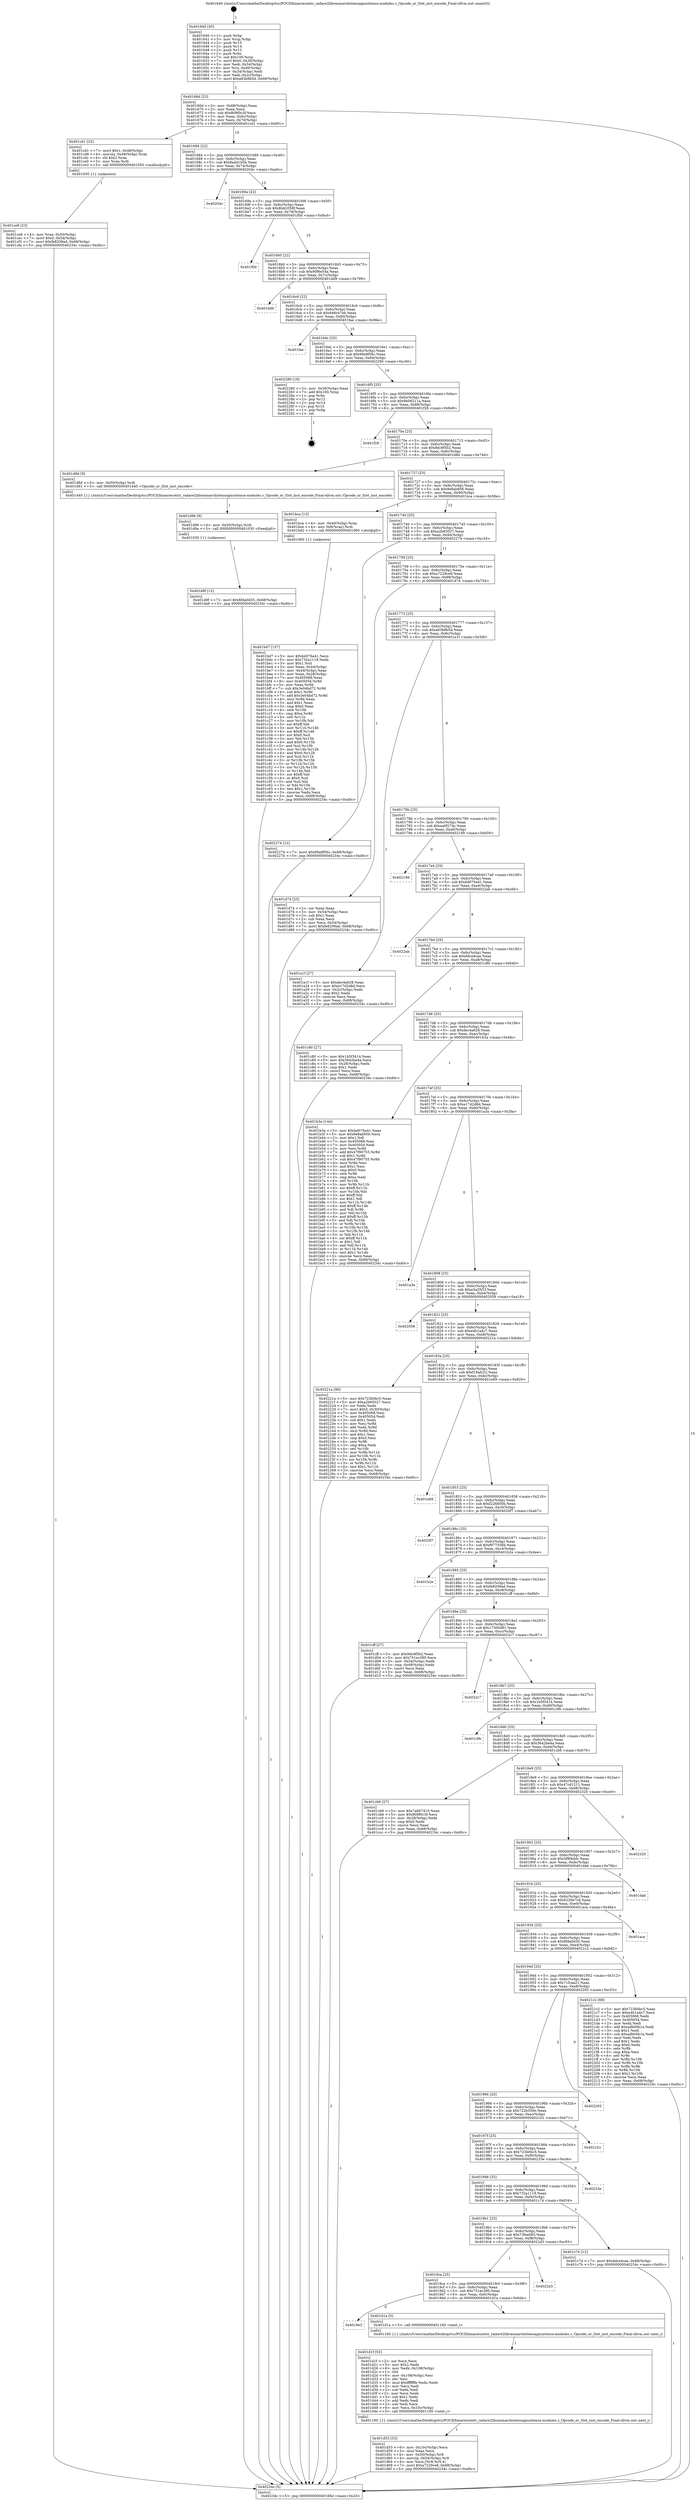 digraph "0x401640" {
  label = "0x401640 (/mnt/c/Users/mathe/Desktop/tcc/POCII/binaries/extr_radare2librasmarchxtensagnuxtensa-modules.c_Opcode_or_Slot_inst_encode_Final-ollvm.out::main(0))"
  labelloc = "t"
  node[shape=record]

  Entry [label="",width=0.3,height=0.3,shape=circle,fillcolor=black,style=filled]
  "0x40166d" [label="{
     0x40166d [23]\l
     | [instrs]\l
     &nbsp;&nbsp;0x40166d \<+3\>: mov -0x68(%rbp),%eax\l
     &nbsp;&nbsp;0x401670 \<+2\>: mov %eax,%ecx\l
     &nbsp;&nbsp;0x401672 \<+6\>: sub $0x808f0c3f,%ecx\l
     &nbsp;&nbsp;0x401678 \<+3\>: mov %eax,-0x6c(%rbp)\l
     &nbsp;&nbsp;0x40167b \<+3\>: mov %ecx,-0x70(%rbp)\l
     &nbsp;&nbsp;0x40167e \<+6\>: je 0000000000401cd1 \<main+0x691\>\l
  }"]
  "0x401cd1" [label="{
     0x401cd1 [23]\l
     | [instrs]\l
     &nbsp;&nbsp;0x401cd1 \<+7\>: movl $0x1,-0x48(%rbp)\l
     &nbsp;&nbsp;0x401cd8 \<+4\>: movslq -0x48(%rbp),%rax\l
     &nbsp;&nbsp;0x401cdc \<+4\>: shl $0x2,%rax\l
     &nbsp;&nbsp;0x401ce0 \<+3\>: mov %rax,%rdi\l
     &nbsp;&nbsp;0x401ce3 \<+5\>: call 0000000000401050 \<malloc@plt\>\l
     | [calls]\l
     &nbsp;&nbsp;0x401050 \{1\} (unknown)\l
  }"]
  "0x401684" [label="{
     0x401684 [22]\l
     | [instrs]\l
     &nbsp;&nbsp;0x401684 \<+5\>: jmp 0000000000401689 \<main+0x49\>\l
     &nbsp;&nbsp;0x401689 \<+3\>: mov -0x6c(%rbp),%eax\l
     &nbsp;&nbsp;0x40168c \<+5\>: sub $0x8a4d1b5b,%eax\l
     &nbsp;&nbsp;0x401691 \<+3\>: mov %eax,-0x74(%rbp)\l
     &nbsp;&nbsp;0x401694 \<+6\>: je 000000000040204c \<main+0xa0c\>\l
  }"]
  Exit [label="",width=0.3,height=0.3,shape=circle,fillcolor=black,style=filled,peripheries=2]
  "0x40204c" [label="{
     0x40204c\l
  }", style=dashed]
  "0x40169a" [label="{
     0x40169a [22]\l
     | [instrs]\l
     &nbsp;&nbsp;0x40169a \<+5\>: jmp 000000000040169f \<main+0x5f\>\l
     &nbsp;&nbsp;0x40169f \<+3\>: mov -0x6c(%rbp),%eax\l
     &nbsp;&nbsp;0x4016a2 \<+5\>: sub $0x8bb2058f,%eax\l
     &nbsp;&nbsp;0x4016a7 \<+3\>: mov %eax,-0x78(%rbp)\l
     &nbsp;&nbsp;0x4016aa \<+6\>: je 0000000000401f0d \<main+0x8cd\>\l
  }"]
  "0x401d9f" [label="{
     0x401d9f [12]\l
     | [instrs]\l
     &nbsp;&nbsp;0x401d9f \<+7\>: movl $0x6fda0d35,-0x68(%rbp)\l
     &nbsp;&nbsp;0x401da6 \<+5\>: jmp 000000000040234c \<main+0xd0c\>\l
  }"]
  "0x401f0d" [label="{
     0x401f0d\l
  }", style=dashed]
  "0x4016b0" [label="{
     0x4016b0 [22]\l
     | [instrs]\l
     &nbsp;&nbsp;0x4016b0 \<+5\>: jmp 00000000004016b5 \<main+0x75\>\l
     &nbsp;&nbsp;0x4016b5 \<+3\>: mov -0x6c(%rbp),%eax\l
     &nbsp;&nbsp;0x4016b8 \<+5\>: sub $0x90f6e54a,%eax\l
     &nbsp;&nbsp;0x4016bd \<+3\>: mov %eax,-0x7c(%rbp)\l
     &nbsp;&nbsp;0x4016c0 \<+6\>: je 0000000000401dd9 \<main+0x799\>\l
  }"]
  "0x401d96" [label="{
     0x401d96 [9]\l
     | [instrs]\l
     &nbsp;&nbsp;0x401d96 \<+4\>: mov -0x50(%rbp),%rdi\l
     &nbsp;&nbsp;0x401d9a \<+5\>: call 0000000000401030 \<free@plt\>\l
     | [calls]\l
     &nbsp;&nbsp;0x401030 \{1\} (unknown)\l
  }"]
  "0x401dd9" [label="{
     0x401dd9\l
  }", style=dashed]
  "0x4016c6" [label="{
     0x4016c6 [22]\l
     | [instrs]\l
     &nbsp;&nbsp;0x4016c6 \<+5\>: jmp 00000000004016cb \<main+0x8b\>\l
     &nbsp;&nbsp;0x4016cb \<+3\>: mov -0x6c(%rbp),%eax\l
     &nbsp;&nbsp;0x4016ce \<+5\>: sub $0x946c47eb,%eax\l
     &nbsp;&nbsp;0x4016d3 \<+3\>: mov %eax,-0x80(%rbp)\l
     &nbsp;&nbsp;0x4016d6 \<+6\>: je 0000000000401fae \<main+0x96e\>\l
  }"]
  "0x401d53" [label="{
     0x401d53 [33]\l
     | [instrs]\l
     &nbsp;&nbsp;0x401d53 \<+6\>: mov -0x10c(%rbp),%ecx\l
     &nbsp;&nbsp;0x401d59 \<+3\>: imul %eax,%ecx\l
     &nbsp;&nbsp;0x401d5c \<+4\>: mov -0x50(%rbp),%r8\l
     &nbsp;&nbsp;0x401d60 \<+4\>: movslq -0x54(%rbp),%r9\l
     &nbsp;&nbsp;0x401d64 \<+4\>: mov %ecx,(%r8,%r9,4)\l
     &nbsp;&nbsp;0x401d68 \<+7\>: movl $0xa7229ce8,-0x68(%rbp)\l
     &nbsp;&nbsp;0x401d6f \<+5\>: jmp 000000000040234c \<main+0xd0c\>\l
  }"]
  "0x401fae" [label="{
     0x401fae\l
  }", style=dashed]
  "0x4016dc" [label="{
     0x4016dc [25]\l
     | [instrs]\l
     &nbsp;&nbsp;0x4016dc \<+5\>: jmp 00000000004016e1 \<main+0xa1\>\l
     &nbsp;&nbsp;0x4016e1 \<+3\>: mov -0x6c(%rbp),%eax\l
     &nbsp;&nbsp;0x4016e4 \<+5\>: sub $0x99a9f56c,%eax\l
     &nbsp;&nbsp;0x4016e9 \<+6\>: mov %eax,-0x84(%rbp)\l
     &nbsp;&nbsp;0x4016ef \<+6\>: je 0000000000402280 \<main+0xc40\>\l
  }"]
  "0x401d1f" [label="{
     0x401d1f [52]\l
     | [instrs]\l
     &nbsp;&nbsp;0x401d1f \<+2\>: xor %ecx,%ecx\l
     &nbsp;&nbsp;0x401d21 \<+5\>: mov $0x2,%edx\l
     &nbsp;&nbsp;0x401d26 \<+6\>: mov %edx,-0x108(%rbp)\l
     &nbsp;&nbsp;0x401d2c \<+1\>: cltd\l
     &nbsp;&nbsp;0x401d2d \<+6\>: mov -0x108(%rbp),%esi\l
     &nbsp;&nbsp;0x401d33 \<+2\>: idiv %esi\l
     &nbsp;&nbsp;0x401d35 \<+6\>: imul $0xfffffffe,%edx,%edx\l
     &nbsp;&nbsp;0x401d3b \<+2\>: mov %ecx,%edi\l
     &nbsp;&nbsp;0x401d3d \<+2\>: sub %edx,%edi\l
     &nbsp;&nbsp;0x401d3f \<+2\>: mov %ecx,%edx\l
     &nbsp;&nbsp;0x401d41 \<+3\>: sub $0x1,%edx\l
     &nbsp;&nbsp;0x401d44 \<+2\>: add %edx,%edi\l
     &nbsp;&nbsp;0x401d46 \<+2\>: sub %edi,%ecx\l
     &nbsp;&nbsp;0x401d48 \<+6\>: mov %ecx,-0x10c(%rbp)\l
     &nbsp;&nbsp;0x401d4e \<+5\>: call 0000000000401160 \<next_i\>\l
     | [calls]\l
     &nbsp;&nbsp;0x401160 \{1\} (/mnt/c/Users/mathe/Desktop/tcc/POCII/binaries/extr_radare2librasmarchxtensagnuxtensa-modules.c_Opcode_or_Slot_inst_encode_Final-ollvm.out::next_i)\l
  }"]
  "0x402280" [label="{
     0x402280 [19]\l
     | [instrs]\l
     &nbsp;&nbsp;0x402280 \<+3\>: mov -0x30(%rbp),%eax\l
     &nbsp;&nbsp;0x402283 \<+7\>: add $0x100,%rsp\l
     &nbsp;&nbsp;0x40228a \<+1\>: pop %rbx\l
     &nbsp;&nbsp;0x40228b \<+2\>: pop %r12\l
     &nbsp;&nbsp;0x40228d \<+2\>: pop %r14\l
     &nbsp;&nbsp;0x40228f \<+2\>: pop %r15\l
     &nbsp;&nbsp;0x402291 \<+1\>: pop %rbp\l
     &nbsp;&nbsp;0x402292 \<+1\>: ret\l
  }"]
  "0x4016f5" [label="{
     0x4016f5 [25]\l
     | [instrs]\l
     &nbsp;&nbsp;0x4016f5 \<+5\>: jmp 00000000004016fa \<main+0xba\>\l
     &nbsp;&nbsp;0x4016fa \<+3\>: mov -0x6c(%rbp),%eax\l
     &nbsp;&nbsp;0x4016fd \<+5\>: sub $0x9b06211a,%eax\l
     &nbsp;&nbsp;0x401702 \<+6\>: mov %eax,-0x88(%rbp)\l
     &nbsp;&nbsp;0x401708 \<+6\>: je 0000000000401f28 \<main+0x8e8\>\l
  }"]
  "0x4019e3" [label="{
     0x4019e3\l
  }", style=dashed]
  "0x401f28" [label="{
     0x401f28\l
  }", style=dashed]
  "0x40170e" [label="{
     0x40170e [25]\l
     | [instrs]\l
     &nbsp;&nbsp;0x40170e \<+5\>: jmp 0000000000401713 \<main+0xd3\>\l
     &nbsp;&nbsp;0x401713 \<+3\>: mov -0x6c(%rbp),%eax\l
     &nbsp;&nbsp;0x401716 \<+5\>: sub $0x9dc9f5b2,%eax\l
     &nbsp;&nbsp;0x40171b \<+6\>: mov %eax,-0x8c(%rbp)\l
     &nbsp;&nbsp;0x401721 \<+6\>: je 0000000000401d8d \<main+0x74d\>\l
  }"]
  "0x401d1a" [label="{
     0x401d1a [5]\l
     | [instrs]\l
     &nbsp;&nbsp;0x401d1a \<+5\>: call 0000000000401160 \<next_i\>\l
     | [calls]\l
     &nbsp;&nbsp;0x401160 \{1\} (/mnt/c/Users/mathe/Desktop/tcc/POCII/binaries/extr_radare2librasmarchxtensagnuxtensa-modules.c_Opcode_or_Slot_inst_encode_Final-ollvm.out::next_i)\l
  }"]
  "0x401d8d" [label="{
     0x401d8d [9]\l
     | [instrs]\l
     &nbsp;&nbsp;0x401d8d \<+4\>: mov -0x50(%rbp),%rdi\l
     &nbsp;&nbsp;0x401d91 \<+5\>: call 0000000000401440 \<Opcode_or_Slot_inst_encode\>\l
     | [calls]\l
     &nbsp;&nbsp;0x401440 \{1\} (/mnt/c/Users/mathe/Desktop/tcc/POCII/binaries/extr_radare2librasmarchxtensagnuxtensa-modules.c_Opcode_or_Slot_inst_encode_Final-ollvm.out::Opcode_or_Slot_inst_encode)\l
  }"]
  "0x401727" [label="{
     0x401727 [25]\l
     | [instrs]\l
     &nbsp;&nbsp;0x401727 \<+5\>: jmp 000000000040172c \<main+0xec\>\l
     &nbsp;&nbsp;0x40172c \<+3\>: mov -0x6c(%rbp),%eax\l
     &nbsp;&nbsp;0x40172f \<+5\>: sub $0x9e8ab956,%eax\l
     &nbsp;&nbsp;0x401734 \<+6\>: mov %eax,-0x90(%rbp)\l
     &nbsp;&nbsp;0x40173a \<+6\>: je 0000000000401bca \<main+0x58a\>\l
  }"]
  "0x4019ca" [label="{
     0x4019ca [25]\l
     | [instrs]\l
     &nbsp;&nbsp;0x4019ca \<+5\>: jmp 00000000004019cf \<main+0x38f\>\l
     &nbsp;&nbsp;0x4019cf \<+3\>: mov -0x6c(%rbp),%eax\l
     &nbsp;&nbsp;0x4019d2 \<+5\>: sub $0x751ec380,%eax\l
     &nbsp;&nbsp;0x4019d7 \<+6\>: mov %eax,-0xfc(%rbp)\l
     &nbsp;&nbsp;0x4019dd \<+6\>: je 0000000000401d1a \<main+0x6da\>\l
  }"]
  "0x401bca" [label="{
     0x401bca [13]\l
     | [instrs]\l
     &nbsp;&nbsp;0x401bca \<+4\>: mov -0x40(%rbp),%rax\l
     &nbsp;&nbsp;0x401bce \<+4\>: mov 0x8(%rax),%rdi\l
     &nbsp;&nbsp;0x401bd2 \<+5\>: call 0000000000401060 \<atoi@plt\>\l
     | [calls]\l
     &nbsp;&nbsp;0x401060 \{1\} (unknown)\l
  }"]
  "0x401740" [label="{
     0x401740 [25]\l
     | [instrs]\l
     &nbsp;&nbsp;0x401740 \<+5\>: jmp 0000000000401745 \<main+0x105\>\l
     &nbsp;&nbsp;0x401745 \<+3\>: mov -0x6c(%rbp),%eax\l
     &nbsp;&nbsp;0x401748 \<+5\>: sub $0xa2b65027,%eax\l
     &nbsp;&nbsp;0x40174d \<+6\>: mov %eax,-0x94(%rbp)\l
     &nbsp;&nbsp;0x401753 \<+6\>: je 0000000000402274 \<main+0xc34\>\l
  }"]
  "0x4022d3" [label="{
     0x4022d3\l
  }", style=dashed]
  "0x402274" [label="{
     0x402274 [12]\l
     | [instrs]\l
     &nbsp;&nbsp;0x402274 \<+7\>: movl $0x99a9f56c,-0x68(%rbp)\l
     &nbsp;&nbsp;0x40227b \<+5\>: jmp 000000000040234c \<main+0xd0c\>\l
  }"]
  "0x401759" [label="{
     0x401759 [25]\l
     | [instrs]\l
     &nbsp;&nbsp;0x401759 \<+5\>: jmp 000000000040175e \<main+0x11e\>\l
     &nbsp;&nbsp;0x40175e \<+3\>: mov -0x6c(%rbp),%eax\l
     &nbsp;&nbsp;0x401761 \<+5\>: sub $0xa7229ce8,%eax\l
     &nbsp;&nbsp;0x401766 \<+6\>: mov %eax,-0x98(%rbp)\l
     &nbsp;&nbsp;0x40176c \<+6\>: je 0000000000401d74 \<main+0x734\>\l
  }"]
  "0x401ce8" [label="{
     0x401ce8 [23]\l
     | [instrs]\l
     &nbsp;&nbsp;0x401ce8 \<+4\>: mov %rax,-0x50(%rbp)\l
     &nbsp;&nbsp;0x401cec \<+7\>: movl $0x0,-0x54(%rbp)\l
     &nbsp;&nbsp;0x401cf3 \<+7\>: movl $0xfe8209ad,-0x68(%rbp)\l
     &nbsp;&nbsp;0x401cfa \<+5\>: jmp 000000000040234c \<main+0xd0c\>\l
  }"]
  "0x401d74" [label="{
     0x401d74 [25]\l
     | [instrs]\l
     &nbsp;&nbsp;0x401d74 \<+2\>: xor %eax,%eax\l
     &nbsp;&nbsp;0x401d76 \<+3\>: mov -0x54(%rbp),%ecx\l
     &nbsp;&nbsp;0x401d79 \<+3\>: sub $0x1,%eax\l
     &nbsp;&nbsp;0x401d7c \<+2\>: sub %eax,%ecx\l
     &nbsp;&nbsp;0x401d7e \<+3\>: mov %ecx,-0x54(%rbp)\l
     &nbsp;&nbsp;0x401d81 \<+7\>: movl $0xfe8209ad,-0x68(%rbp)\l
     &nbsp;&nbsp;0x401d88 \<+5\>: jmp 000000000040234c \<main+0xd0c\>\l
  }"]
  "0x401772" [label="{
     0x401772 [25]\l
     | [instrs]\l
     &nbsp;&nbsp;0x401772 \<+5\>: jmp 0000000000401777 \<main+0x137\>\l
     &nbsp;&nbsp;0x401777 \<+3\>: mov -0x6c(%rbp),%eax\l
     &nbsp;&nbsp;0x40177a \<+5\>: sub $0xa83b8b5d,%eax\l
     &nbsp;&nbsp;0x40177f \<+6\>: mov %eax,-0x9c(%rbp)\l
     &nbsp;&nbsp;0x401785 \<+6\>: je 0000000000401a1f \<main+0x3df\>\l
  }"]
  "0x4019b1" [label="{
     0x4019b1 [25]\l
     | [instrs]\l
     &nbsp;&nbsp;0x4019b1 \<+5\>: jmp 00000000004019b6 \<main+0x376\>\l
     &nbsp;&nbsp;0x4019b6 \<+3\>: mov -0x6c(%rbp),%eax\l
     &nbsp;&nbsp;0x4019b9 \<+5\>: sub $0x73fee065,%eax\l
     &nbsp;&nbsp;0x4019be \<+6\>: mov %eax,-0xf8(%rbp)\l
     &nbsp;&nbsp;0x4019c4 \<+6\>: je 00000000004022d3 \<main+0xc93\>\l
  }"]
  "0x401a1f" [label="{
     0x401a1f [27]\l
     | [instrs]\l
     &nbsp;&nbsp;0x401a1f \<+5\>: mov $0xdec4a628,%eax\l
     &nbsp;&nbsp;0x401a24 \<+5\>: mov $0xe17d2d8d,%ecx\l
     &nbsp;&nbsp;0x401a29 \<+3\>: mov -0x2c(%rbp),%edx\l
     &nbsp;&nbsp;0x401a2c \<+3\>: cmp $0x2,%edx\l
     &nbsp;&nbsp;0x401a2f \<+3\>: cmovne %ecx,%eax\l
     &nbsp;&nbsp;0x401a32 \<+3\>: mov %eax,-0x68(%rbp)\l
     &nbsp;&nbsp;0x401a35 \<+5\>: jmp 000000000040234c \<main+0xd0c\>\l
  }"]
  "0x40178b" [label="{
     0x40178b [25]\l
     | [instrs]\l
     &nbsp;&nbsp;0x40178b \<+5\>: jmp 0000000000401790 \<main+0x150\>\l
     &nbsp;&nbsp;0x401790 \<+3\>: mov -0x6c(%rbp),%eax\l
     &nbsp;&nbsp;0x401793 \<+5\>: sub $0xaa0f274c,%eax\l
     &nbsp;&nbsp;0x401798 \<+6\>: mov %eax,-0xa0(%rbp)\l
     &nbsp;&nbsp;0x40179e \<+6\>: je 0000000000402199 \<main+0xb59\>\l
  }"]
  "0x40234c" [label="{
     0x40234c [5]\l
     | [instrs]\l
     &nbsp;&nbsp;0x40234c \<+5\>: jmp 000000000040166d \<main+0x2d\>\l
  }"]
  "0x401640" [label="{
     0x401640 [45]\l
     | [instrs]\l
     &nbsp;&nbsp;0x401640 \<+1\>: push %rbp\l
     &nbsp;&nbsp;0x401641 \<+3\>: mov %rsp,%rbp\l
     &nbsp;&nbsp;0x401644 \<+2\>: push %r15\l
     &nbsp;&nbsp;0x401646 \<+2\>: push %r14\l
     &nbsp;&nbsp;0x401648 \<+2\>: push %r12\l
     &nbsp;&nbsp;0x40164a \<+1\>: push %rbx\l
     &nbsp;&nbsp;0x40164b \<+7\>: sub $0x100,%rsp\l
     &nbsp;&nbsp;0x401652 \<+7\>: movl $0x0,-0x30(%rbp)\l
     &nbsp;&nbsp;0x401659 \<+3\>: mov %edi,-0x34(%rbp)\l
     &nbsp;&nbsp;0x40165c \<+4\>: mov %rsi,-0x40(%rbp)\l
     &nbsp;&nbsp;0x401660 \<+3\>: mov -0x34(%rbp),%edi\l
     &nbsp;&nbsp;0x401663 \<+3\>: mov %edi,-0x2c(%rbp)\l
     &nbsp;&nbsp;0x401666 \<+7\>: movl $0xa83b8b5d,-0x68(%rbp)\l
  }"]
  "0x401c74" [label="{
     0x401c74 [12]\l
     | [instrs]\l
     &nbsp;&nbsp;0x401c74 \<+7\>: movl $0xddce4cae,-0x68(%rbp)\l
     &nbsp;&nbsp;0x401c7b \<+5\>: jmp 000000000040234c \<main+0xd0c\>\l
  }"]
  "0x402199" [label="{
     0x402199\l
  }", style=dashed]
  "0x4017a4" [label="{
     0x4017a4 [25]\l
     | [instrs]\l
     &nbsp;&nbsp;0x4017a4 \<+5\>: jmp 00000000004017a9 \<main+0x169\>\l
     &nbsp;&nbsp;0x4017a9 \<+3\>: mov -0x6c(%rbp),%eax\l
     &nbsp;&nbsp;0x4017ac \<+5\>: sub $0xbd076a41,%eax\l
     &nbsp;&nbsp;0x4017b1 \<+6\>: mov %eax,-0xa4(%rbp)\l
     &nbsp;&nbsp;0x4017b7 \<+6\>: je 00000000004022ab \<main+0xc6b\>\l
  }"]
  "0x401998" [label="{
     0x401998 [25]\l
     | [instrs]\l
     &nbsp;&nbsp;0x401998 \<+5\>: jmp 000000000040199d \<main+0x35d\>\l
     &nbsp;&nbsp;0x40199d \<+3\>: mov -0x6c(%rbp),%eax\l
     &nbsp;&nbsp;0x4019a0 \<+5\>: sub $0x732a1118,%eax\l
     &nbsp;&nbsp;0x4019a5 \<+6\>: mov %eax,-0xf4(%rbp)\l
     &nbsp;&nbsp;0x4019ab \<+6\>: je 0000000000401c74 \<main+0x634\>\l
  }"]
  "0x4022ab" [label="{
     0x4022ab\l
  }", style=dashed]
  "0x4017bd" [label="{
     0x4017bd [25]\l
     | [instrs]\l
     &nbsp;&nbsp;0x4017bd \<+5\>: jmp 00000000004017c2 \<main+0x182\>\l
     &nbsp;&nbsp;0x4017c2 \<+3\>: mov -0x6c(%rbp),%eax\l
     &nbsp;&nbsp;0x4017c5 \<+5\>: sub $0xddce4cae,%eax\l
     &nbsp;&nbsp;0x4017ca \<+6\>: mov %eax,-0xa8(%rbp)\l
     &nbsp;&nbsp;0x4017d0 \<+6\>: je 0000000000401c80 \<main+0x640\>\l
  }"]
  "0x40233e" [label="{
     0x40233e\l
  }", style=dashed]
  "0x401c80" [label="{
     0x401c80 [27]\l
     | [instrs]\l
     &nbsp;&nbsp;0x401c80 \<+5\>: mov $0x1b5f3414,%eax\l
     &nbsp;&nbsp;0x401c85 \<+5\>: mov $0x3642be4a,%ecx\l
     &nbsp;&nbsp;0x401c8a \<+3\>: mov -0x28(%rbp),%edx\l
     &nbsp;&nbsp;0x401c8d \<+3\>: cmp $0x1,%edx\l
     &nbsp;&nbsp;0x401c90 \<+3\>: cmovl %ecx,%eax\l
     &nbsp;&nbsp;0x401c93 \<+3\>: mov %eax,-0x68(%rbp)\l
     &nbsp;&nbsp;0x401c96 \<+5\>: jmp 000000000040234c \<main+0xd0c\>\l
  }"]
  "0x4017d6" [label="{
     0x4017d6 [25]\l
     | [instrs]\l
     &nbsp;&nbsp;0x4017d6 \<+5\>: jmp 00000000004017db \<main+0x19b\>\l
     &nbsp;&nbsp;0x4017db \<+3\>: mov -0x6c(%rbp),%eax\l
     &nbsp;&nbsp;0x4017de \<+5\>: sub $0xdec4a628,%eax\l
     &nbsp;&nbsp;0x4017e3 \<+6\>: mov %eax,-0xac(%rbp)\l
     &nbsp;&nbsp;0x4017e9 \<+6\>: je 0000000000401b3a \<main+0x4fa\>\l
  }"]
  "0x40197f" [label="{
     0x40197f [25]\l
     | [instrs]\l
     &nbsp;&nbsp;0x40197f \<+5\>: jmp 0000000000401984 \<main+0x344\>\l
     &nbsp;&nbsp;0x401984 \<+3\>: mov -0x6c(%rbp),%eax\l
     &nbsp;&nbsp;0x401987 \<+5\>: sub $0x723b0bc5,%eax\l
     &nbsp;&nbsp;0x40198c \<+6\>: mov %eax,-0xf0(%rbp)\l
     &nbsp;&nbsp;0x401992 \<+6\>: je 000000000040233e \<main+0xcfe\>\l
  }"]
  "0x401b3a" [label="{
     0x401b3a [144]\l
     | [instrs]\l
     &nbsp;&nbsp;0x401b3a \<+5\>: mov $0xbd076a41,%eax\l
     &nbsp;&nbsp;0x401b3f \<+5\>: mov $0x9e8ab956,%ecx\l
     &nbsp;&nbsp;0x401b44 \<+2\>: mov $0x1,%dl\l
     &nbsp;&nbsp;0x401b46 \<+7\>: mov 0x405068,%esi\l
     &nbsp;&nbsp;0x401b4d \<+7\>: mov 0x405054,%edi\l
     &nbsp;&nbsp;0x401b54 \<+3\>: mov %esi,%r8d\l
     &nbsp;&nbsp;0x401b57 \<+7\>: add $0x47f90755,%r8d\l
     &nbsp;&nbsp;0x401b5e \<+4\>: sub $0x1,%r8d\l
     &nbsp;&nbsp;0x401b62 \<+7\>: sub $0x47f90755,%r8d\l
     &nbsp;&nbsp;0x401b69 \<+4\>: imul %r8d,%esi\l
     &nbsp;&nbsp;0x401b6d \<+3\>: and $0x1,%esi\l
     &nbsp;&nbsp;0x401b70 \<+3\>: cmp $0x0,%esi\l
     &nbsp;&nbsp;0x401b73 \<+4\>: sete %r9b\l
     &nbsp;&nbsp;0x401b77 \<+3\>: cmp $0xa,%edi\l
     &nbsp;&nbsp;0x401b7a \<+4\>: setl %r10b\l
     &nbsp;&nbsp;0x401b7e \<+3\>: mov %r9b,%r11b\l
     &nbsp;&nbsp;0x401b81 \<+4\>: xor $0xff,%r11b\l
     &nbsp;&nbsp;0x401b85 \<+3\>: mov %r10b,%bl\l
     &nbsp;&nbsp;0x401b88 \<+3\>: xor $0xff,%bl\l
     &nbsp;&nbsp;0x401b8b \<+3\>: xor $0x1,%dl\l
     &nbsp;&nbsp;0x401b8e \<+3\>: mov %r11b,%r14b\l
     &nbsp;&nbsp;0x401b91 \<+4\>: and $0xff,%r14b\l
     &nbsp;&nbsp;0x401b95 \<+3\>: and %dl,%r9b\l
     &nbsp;&nbsp;0x401b98 \<+3\>: mov %bl,%r15b\l
     &nbsp;&nbsp;0x401b9b \<+4\>: and $0xff,%r15b\l
     &nbsp;&nbsp;0x401b9f \<+3\>: and %dl,%r10b\l
     &nbsp;&nbsp;0x401ba2 \<+3\>: or %r9b,%r14b\l
     &nbsp;&nbsp;0x401ba5 \<+3\>: or %r10b,%r15b\l
     &nbsp;&nbsp;0x401ba8 \<+3\>: xor %r15b,%r14b\l
     &nbsp;&nbsp;0x401bab \<+3\>: or %bl,%r11b\l
     &nbsp;&nbsp;0x401bae \<+4\>: xor $0xff,%r11b\l
     &nbsp;&nbsp;0x401bb2 \<+3\>: or $0x1,%dl\l
     &nbsp;&nbsp;0x401bb5 \<+3\>: and %dl,%r11b\l
     &nbsp;&nbsp;0x401bb8 \<+3\>: or %r11b,%r14b\l
     &nbsp;&nbsp;0x401bbb \<+4\>: test $0x1,%r14b\l
     &nbsp;&nbsp;0x401bbf \<+3\>: cmovne %ecx,%eax\l
     &nbsp;&nbsp;0x401bc2 \<+3\>: mov %eax,-0x68(%rbp)\l
     &nbsp;&nbsp;0x401bc5 \<+5\>: jmp 000000000040234c \<main+0xd0c\>\l
  }"]
  "0x4017ef" [label="{
     0x4017ef [25]\l
     | [instrs]\l
     &nbsp;&nbsp;0x4017ef \<+5\>: jmp 00000000004017f4 \<main+0x1b4\>\l
     &nbsp;&nbsp;0x4017f4 \<+3\>: mov -0x6c(%rbp),%eax\l
     &nbsp;&nbsp;0x4017f7 \<+5\>: sub $0xe17d2d8d,%eax\l
     &nbsp;&nbsp;0x4017fc \<+6\>: mov %eax,-0xb0(%rbp)\l
     &nbsp;&nbsp;0x401802 \<+6\>: je 0000000000401a3a \<main+0x3fa\>\l
  }"]
  "0x401bd7" [label="{
     0x401bd7 [157]\l
     | [instrs]\l
     &nbsp;&nbsp;0x401bd7 \<+5\>: mov $0xbd076a41,%ecx\l
     &nbsp;&nbsp;0x401bdc \<+5\>: mov $0x732a1118,%edx\l
     &nbsp;&nbsp;0x401be1 \<+3\>: mov $0x1,%sil\l
     &nbsp;&nbsp;0x401be4 \<+3\>: mov %eax,-0x44(%rbp)\l
     &nbsp;&nbsp;0x401be7 \<+3\>: mov -0x44(%rbp),%eax\l
     &nbsp;&nbsp;0x401bea \<+3\>: mov %eax,-0x28(%rbp)\l
     &nbsp;&nbsp;0x401bed \<+7\>: mov 0x405068,%eax\l
     &nbsp;&nbsp;0x401bf4 \<+8\>: mov 0x405054,%r8d\l
     &nbsp;&nbsp;0x401bfc \<+3\>: mov %eax,%r9d\l
     &nbsp;&nbsp;0x401bff \<+7\>: sub $0x3e04bd72,%r9d\l
     &nbsp;&nbsp;0x401c06 \<+4\>: sub $0x1,%r9d\l
     &nbsp;&nbsp;0x401c0a \<+7\>: add $0x3e04bd72,%r9d\l
     &nbsp;&nbsp;0x401c11 \<+4\>: imul %r9d,%eax\l
     &nbsp;&nbsp;0x401c15 \<+3\>: and $0x1,%eax\l
     &nbsp;&nbsp;0x401c18 \<+3\>: cmp $0x0,%eax\l
     &nbsp;&nbsp;0x401c1b \<+4\>: sete %r10b\l
     &nbsp;&nbsp;0x401c1f \<+4\>: cmp $0xa,%r8d\l
     &nbsp;&nbsp;0x401c23 \<+4\>: setl %r11b\l
     &nbsp;&nbsp;0x401c27 \<+3\>: mov %r10b,%bl\l
     &nbsp;&nbsp;0x401c2a \<+3\>: xor $0xff,%bl\l
     &nbsp;&nbsp;0x401c2d \<+3\>: mov %r11b,%r14b\l
     &nbsp;&nbsp;0x401c30 \<+4\>: xor $0xff,%r14b\l
     &nbsp;&nbsp;0x401c34 \<+4\>: xor $0x0,%sil\l
     &nbsp;&nbsp;0x401c38 \<+3\>: mov %bl,%r15b\l
     &nbsp;&nbsp;0x401c3b \<+4\>: and $0x0,%r15b\l
     &nbsp;&nbsp;0x401c3f \<+3\>: and %sil,%r10b\l
     &nbsp;&nbsp;0x401c42 \<+3\>: mov %r14b,%r12b\l
     &nbsp;&nbsp;0x401c45 \<+4\>: and $0x0,%r12b\l
     &nbsp;&nbsp;0x401c49 \<+3\>: and %sil,%r11b\l
     &nbsp;&nbsp;0x401c4c \<+3\>: or %r10b,%r15b\l
     &nbsp;&nbsp;0x401c4f \<+3\>: or %r11b,%r12b\l
     &nbsp;&nbsp;0x401c52 \<+3\>: xor %r12b,%r15b\l
     &nbsp;&nbsp;0x401c55 \<+3\>: or %r14b,%bl\l
     &nbsp;&nbsp;0x401c58 \<+3\>: xor $0xff,%bl\l
     &nbsp;&nbsp;0x401c5b \<+4\>: or $0x0,%sil\l
     &nbsp;&nbsp;0x401c5f \<+3\>: and %sil,%bl\l
     &nbsp;&nbsp;0x401c62 \<+3\>: or %bl,%r15b\l
     &nbsp;&nbsp;0x401c65 \<+4\>: test $0x1,%r15b\l
     &nbsp;&nbsp;0x401c69 \<+3\>: cmovne %edx,%ecx\l
     &nbsp;&nbsp;0x401c6c \<+3\>: mov %ecx,-0x68(%rbp)\l
     &nbsp;&nbsp;0x401c6f \<+5\>: jmp 000000000040234c \<main+0xd0c\>\l
  }"]
  "0x4021b1" [label="{
     0x4021b1\l
  }", style=dashed]
  "0x401a3a" [label="{
     0x401a3a\l
  }", style=dashed]
  "0x401808" [label="{
     0x401808 [25]\l
     | [instrs]\l
     &nbsp;&nbsp;0x401808 \<+5\>: jmp 000000000040180d \<main+0x1cd\>\l
     &nbsp;&nbsp;0x40180d \<+3\>: mov -0x6c(%rbp),%eax\l
     &nbsp;&nbsp;0x401810 \<+5\>: sub $0xe3a25f1f,%eax\l
     &nbsp;&nbsp;0x401815 \<+6\>: mov %eax,-0xb4(%rbp)\l
     &nbsp;&nbsp;0x40181b \<+6\>: je 0000000000402058 \<main+0xa18\>\l
  }"]
  "0x401966" [label="{
     0x401966 [25]\l
     | [instrs]\l
     &nbsp;&nbsp;0x401966 \<+5\>: jmp 000000000040196b \<main+0x32b\>\l
     &nbsp;&nbsp;0x40196b \<+3\>: mov -0x6c(%rbp),%eax\l
     &nbsp;&nbsp;0x40196e \<+5\>: sub $0x722b359e,%eax\l
     &nbsp;&nbsp;0x401973 \<+6\>: mov %eax,-0xec(%rbp)\l
     &nbsp;&nbsp;0x401979 \<+6\>: je 00000000004021b1 \<main+0xb71\>\l
  }"]
  "0x402058" [label="{
     0x402058\l
  }", style=dashed]
  "0x401821" [label="{
     0x401821 [25]\l
     | [instrs]\l
     &nbsp;&nbsp;0x401821 \<+5\>: jmp 0000000000401826 \<main+0x1e6\>\l
     &nbsp;&nbsp;0x401826 \<+3\>: mov -0x6c(%rbp),%eax\l
     &nbsp;&nbsp;0x401829 \<+5\>: sub $0xe4b1a4c7,%eax\l
     &nbsp;&nbsp;0x40182e \<+6\>: mov %eax,-0xb8(%rbp)\l
     &nbsp;&nbsp;0x401834 \<+6\>: je 000000000040221a \<main+0xbda\>\l
  }"]
  "0x402293" [label="{
     0x402293\l
  }", style=dashed]
  "0x40221a" [label="{
     0x40221a [90]\l
     | [instrs]\l
     &nbsp;&nbsp;0x40221a \<+5\>: mov $0x723b0bc5,%eax\l
     &nbsp;&nbsp;0x40221f \<+5\>: mov $0xa2b65027,%ecx\l
     &nbsp;&nbsp;0x402224 \<+2\>: xor %edx,%edx\l
     &nbsp;&nbsp;0x402226 \<+7\>: movl $0x0,-0x30(%rbp)\l
     &nbsp;&nbsp;0x40222d \<+7\>: mov 0x405068,%esi\l
     &nbsp;&nbsp;0x402234 \<+7\>: mov 0x405054,%edi\l
     &nbsp;&nbsp;0x40223b \<+3\>: sub $0x1,%edx\l
     &nbsp;&nbsp;0x40223e \<+3\>: mov %esi,%r8d\l
     &nbsp;&nbsp;0x402241 \<+3\>: add %edx,%r8d\l
     &nbsp;&nbsp;0x402244 \<+4\>: imul %r8d,%esi\l
     &nbsp;&nbsp;0x402248 \<+3\>: and $0x1,%esi\l
     &nbsp;&nbsp;0x40224b \<+3\>: cmp $0x0,%esi\l
     &nbsp;&nbsp;0x40224e \<+4\>: sete %r9b\l
     &nbsp;&nbsp;0x402252 \<+3\>: cmp $0xa,%edi\l
     &nbsp;&nbsp;0x402255 \<+4\>: setl %r10b\l
     &nbsp;&nbsp;0x402259 \<+3\>: mov %r9b,%r11b\l
     &nbsp;&nbsp;0x40225c \<+3\>: and %r10b,%r11b\l
     &nbsp;&nbsp;0x40225f \<+3\>: xor %r10b,%r9b\l
     &nbsp;&nbsp;0x402262 \<+3\>: or %r9b,%r11b\l
     &nbsp;&nbsp;0x402265 \<+4\>: test $0x1,%r11b\l
     &nbsp;&nbsp;0x402269 \<+3\>: cmovne %ecx,%eax\l
     &nbsp;&nbsp;0x40226c \<+3\>: mov %eax,-0x68(%rbp)\l
     &nbsp;&nbsp;0x40226f \<+5\>: jmp 000000000040234c \<main+0xd0c\>\l
  }"]
  "0x40183a" [label="{
     0x40183a [25]\l
     | [instrs]\l
     &nbsp;&nbsp;0x40183a \<+5\>: jmp 000000000040183f \<main+0x1ff\>\l
     &nbsp;&nbsp;0x40183f \<+3\>: mov -0x6c(%rbp),%eax\l
     &nbsp;&nbsp;0x401842 \<+5\>: sub $0xf18afc22,%eax\l
     &nbsp;&nbsp;0x401847 \<+6\>: mov %eax,-0xbc(%rbp)\l
     &nbsp;&nbsp;0x40184d \<+6\>: je 0000000000401e69 \<main+0x829\>\l
  }"]
  "0x40194d" [label="{
     0x40194d [25]\l
     | [instrs]\l
     &nbsp;&nbsp;0x40194d \<+5\>: jmp 0000000000401952 \<main+0x312\>\l
     &nbsp;&nbsp;0x401952 \<+3\>: mov -0x6c(%rbp),%eax\l
     &nbsp;&nbsp;0x401955 \<+5\>: sub $0x71fcaa21,%eax\l
     &nbsp;&nbsp;0x40195a \<+6\>: mov %eax,-0xe8(%rbp)\l
     &nbsp;&nbsp;0x401960 \<+6\>: je 0000000000402293 \<main+0xc53\>\l
  }"]
  "0x401e69" [label="{
     0x401e69\l
  }", style=dashed]
  "0x401853" [label="{
     0x401853 [25]\l
     | [instrs]\l
     &nbsp;&nbsp;0x401853 \<+5\>: jmp 0000000000401858 \<main+0x218\>\l
     &nbsp;&nbsp;0x401858 \<+3\>: mov -0x6c(%rbp),%eax\l
     &nbsp;&nbsp;0x40185b \<+5\>: sub $0xf226850b,%eax\l
     &nbsp;&nbsp;0x401860 \<+6\>: mov %eax,-0xc0(%rbp)\l
     &nbsp;&nbsp;0x401866 \<+6\>: je 00000000004020f7 \<main+0xab7\>\l
  }"]
  "0x4021c2" [label="{
     0x4021c2 [88]\l
     | [instrs]\l
     &nbsp;&nbsp;0x4021c2 \<+5\>: mov $0x723b0bc5,%eax\l
     &nbsp;&nbsp;0x4021c7 \<+5\>: mov $0xe4b1a4c7,%ecx\l
     &nbsp;&nbsp;0x4021cc \<+7\>: mov 0x405068,%edx\l
     &nbsp;&nbsp;0x4021d3 \<+7\>: mov 0x405054,%esi\l
     &nbsp;&nbsp;0x4021da \<+2\>: mov %edx,%edi\l
     &nbsp;&nbsp;0x4021dc \<+6\>: add $0xadb00b1a,%edi\l
     &nbsp;&nbsp;0x4021e2 \<+3\>: sub $0x1,%edi\l
     &nbsp;&nbsp;0x4021e5 \<+6\>: sub $0xadb00b1a,%edi\l
     &nbsp;&nbsp;0x4021eb \<+3\>: imul %edi,%edx\l
     &nbsp;&nbsp;0x4021ee \<+3\>: and $0x1,%edx\l
     &nbsp;&nbsp;0x4021f1 \<+3\>: cmp $0x0,%edx\l
     &nbsp;&nbsp;0x4021f4 \<+4\>: sete %r8b\l
     &nbsp;&nbsp;0x4021f8 \<+3\>: cmp $0xa,%esi\l
     &nbsp;&nbsp;0x4021fb \<+4\>: setl %r9b\l
     &nbsp;&nbsp;0x4021ff \<+3\>: mov %r8b,%r10b\l
     &nbsp;&nbsp;0x402202 \<+3\>: and %r9b,%r10b\l
     &nbsp;&nbsp;0x402205 \<+3\>: xor %r9b,%r8b\l
     &nbsp;&nbsp;0x402208 \<+3\>: or %r8b,%r10b\l
     &nbsp;&nbsp;0x40220b \<+4\>: test $0x1,%r10b\l
     &nbsp;&nbsp;0x40220f \<+3\>: cmovne %ecx,%eax\l
     &nbsp;&nbsp;0x402212 \<+3\>: mov %eax,-0x68(%rbp)\l
     &nbsp;&nbsp;0x402215 \<+5\>: jmp 000000000040234c \<main+0xd0c\>\l
  }"]
  "0x4020f7" [label="{
     0x4020f7\l
  }", style=dashed]
  "0x40186c" [label="{
     0x40186c [25]\l
     | [instrs]\l
     &nbsp;&nbsp;0x40186c \<+5\>: jmp 0000000000401871 \<main+0x231\>\l
     &nbsp;&nbsp;0x401871 \<+3\>: mov -0x6c(%rbp),%eax\l
     &nbsp;&nbsp;0x401874 \<+5\>: sub $0xf977356b,%eax\l
     &nbsp;&nbsp;0x401879 \<+6\>: mov %eax,-0xc4(%rbp)\l
     &nbsp;&nbsp;0x40187f \<+6\>: je 0000000000401b2e \<main+0x4ee\>\l
  }"]
  "0x401934" [label="{
     0x401934 [25]\l
     | [instrs]\l
     &nbsp;&nbsp;0x401934 \<+5\>: jmp 0000000000401939 \<main+0x2f9\>\l
     &nbsp;&nbsp;0x401939 \<+3\>: mov -0x6c(%rbp),%eax\l
     &nbsp;&nbsp;0x40193c \<+5\>: sub $0x6fda0d35,%eax\l
     &nbsp;&nbsp;0x401941 \<+6\>: mov %eax,-0xe4(%rbp)\l
     &nbsp;&nbsp;0x401947 \<+6\>: je 00000000004021c2 \<main+0xb82\>\l
  }"]
  "0x401b2e" [label="{
     0x401b2e\l
  }", style=dashed]
  "0x401885" [label="{
     0x401885 [25]\l
     | [instrs]\l
     &nbsp;&nbsp;0x401885 \<+5\>: jmp 000000000040188a \<main+0x24a\>\l
     &nbsp;&nbsp;0x40188a \<+3\>: mov -0x6c(%rbp),%eax\l
     &nbsp;&nbsp;0x40188d \<+5\>: sub $0xfe8209ad,%eax\l
     &nbsp;&nbsp;0x401892 \<+6\>: mov %eax,-0xc8(%rbp)\l
     &nbsp;&nbsp;0x401898 \<+6\>: je 0000000000401cff \<main+0x6bf\>\l
  }"]
  "0x401aca" [label="{
     0x401aca\l
  }", style=dashed]
  "0x401cff" [label="{
     0x401cff [27]\l
     | [instrs]\l
     &nbsp;&nbsp;0x401cff \<+5\>: mov $0x9dc9f5b2,%eax\l
     &nbsp;&nbsp;0x401d04 \<+5\>: mov $0x751ec380,%ecx\l
     &nbsp;&nbsp;0x401d09 \<+3\>: mov -0x54(%rbp),%edx\l
     &nbsp;&nbsp;0x401d0c \<+3\>: cmp -0x48(%rbp),%edx\l
     &nbsp;&nbsp;0x401d0f \<+3\>: cmovl %ecx,%eax\l
     &nbsp;&nbsp;0x401d12 \<+3\>: mov %eax,-0x68(%rbp)\l
     &nbsp;&nbsp;0x401d15 \<+5\>: jmp 000000000040234c \<main+0xd0c\>\l
  }"]
  "0x40189e" [label="{
     0x40189e [25]\l
     | [instrs]\l
     &nbsp;&nbsp;0x40189e \<+5\>: jmp 00000000004018a3 \<main+0x263\>\l
     &nbsp;&nbsp;0x4018a3 \<+3\>: mov -0x6c(%rbp),%eax\l
     &nbsp;&nbsp;0x4018a6 \<+5\>: sub $0x17300481,%eax\l
     &nbsp;&nbsp;0x4018ab \<+6\>: mov %eax,-0xcc(%rbp)\l
     &nbsp;&nbsp;0x4018b1 \<+6\>: je 00000000004022c7 \<main+0xc87\>\l
  }"]
  "0x40191b" [label="{
     0x40191b [25]\l
     | [instrs]\l
     &nbsp;&nbsp;0x40191b \<+5\>: jmp 0000000000401920 \<main+0x2e0\>\l
     &nbsp;&nbsp;0x401920 \<+3\>: mov -0x6c(%rbp),%eax\l
     &nbsp;&nbsp;0x401923 \<+5\>: sub $0x6226b7cd,%eax\l
     &nbsp;&nbsp;0x401928 \<+6\>: mov %eax,-0xe0(%rbp)\l
     &nbsp;&nbsp;0x40192e \<+6\>: je 0000000000401aca \<main+0x48a\>\l
  }"]
  "0x4022c7" [label="{
     0x4022c7\l
  }", style=dashed]
  "0x4018b7" [label="{
     0x4018b7 [25]\l
     | [instrs]\l
     &nbsp;&nbsp;0x4018b7 \<+5\>: jmp 00000000004018bc \<main+0x27c\>\l
     &nbsp;&nbsp;0x4018bc \<+3\>: mov -0x6c(%rbp),%eax\l
     &nbsp;&nbsp;0x4018bf \<+5\>: sub $0x1b5f3414,%eax\l
     &nbsp;&nbsp;0x4018c4 \<+6\>: mov %eax,-0xd0(%rbp)\l
     &nbsp;&nbsp;0x4018ca \<+6\>: je 0000000000401c9b \<main+0x65b\>\l
  }"]
  "0x401dab" [label="{
     0x401dab\l
  }", style=dashed]
  "0x401c9b" [label="{
     0x401c9b\l
  }", style=dashed]
  "0x4018d0" [label="{
     0x4018d0 [25]\l
     | [instrs]\l
     &nbsp;&nbsp;0x4018d0 \<+5\>: jmp 00000000004018d5 \<main+0x295\>\l
     &nbsp;&nbsp;0x4018d5 \<+3\>: mov -0x6c(%rbp),%eax\l
     &nbsp;&nbsp;0x4018d8 \<+5\>: sub $0x3642be4a,%eax\l
     &nbsp;&nbsp;0x4018dd \<+6\>: mov %eax,-0xd4(%rbp)\l
     &nbsp;&nbsp;0x4018e3 \<+6\>: je 0000000000401cb6 \<main+0x676\>\l
  }"]
  "0x401902" [label="{
     0x401902 [25]\l
     | [instrs]\l
     &nbsp;&nbsp;0x401902 \<+5\>: jmp 0000000000401907 \<main+0x2c7\>\l
     &nbsp;&nbsp;0x401907 \<+3\>: mov -0x6c(%rbp),%eax\l
     &nbsp;&nbsp;0x40190a \<+5\>: sub $0x5f9f4ddc,%eax\l
     &nbsp;&nbsp;0x40190f \<+6\>: mov %eax,-0xdc(%rbp)\l
     &nbsp;&nbsp;0x401915 \<+6\>: je 0000000000401dab \<main+0x76b\>\l
  }"]
  "0x401cb6" [label="{
     0x401cb6 [27]\l
     | [instrs]\l
     &nbsp;&nbsp;0x401cb6 \<+5\>: mov $0x7a667410,%eax\l
     &nbsp;&nbsp;0x401cbb \<+5\>: mov $0x808f0c3f,%ecx\l
     &nbsp;&nbsp;0x401cc0 \<+3\>: mov -0x28(%rbp),%edx\l
     &nbsp;&nbsp;0x401cc3 \<+3\>: cmp $0x0,%edx\l
     &nbsp;&nbsp;0x401cc6 \<+3\>: cmove %ecx,%eax\l
     &nbsp;&nbsp;0x401cc9 \<+3\>: mov %eax,-0x68(%rbp)\l
     &nbsp;&nbsp;0x401ccc \<+5\>: jmp 000000000040234c \<main+0xd0c\>\l
  }"]
  "0x4018e9" [label="{
     0x4018e9 [25]\l
     | [instrs]\l
     &nbsp;&nbsp;0x4018e9 \<+5\>: jmp 00000000004018ee \<main+0x2ae\>\l
     &nbsp;&nbsp;0x4018ee \<+3\>: mov -0x6c(%rbp),%eax\l
     &nbsp;&nbsp;0x4018f1 \<+5\>: sub $0x47cd1211,%eax\l
     &nbsp;&nbsp;0x4018f6 \<+6\>: mov %eax,-0xd8(%rbp)\l
     &nbsp;&nbsp;0x4018fc \<+6\>: je 0000000000402320 \<main+0xce0\>\l
  }"]
  "0x402320" [label="{
     0x402320\l
  }", style=dashed]
  Entry -> "0x401640" [label=" 1"]
  "0x40166d" -> "0x401cd1" [label=" 1"]
  "0x40166d" -> "0x401684" [label=" 15"]
  "0x402280" -> Exit [label=" 1"]
  "0x401684" -> "0x40204c" [label=" 0"]
  "0x401684" -> "0x40169a" [label=" 15"]
  "0x402274" -> "0x40234c" [label=" 1"]
  "0x40169a" -> "0x401f0d" [label=" 0"]
  "0x40169a" -> "0x4016b0" [label=" 15"]
  "0x40221a" -> "0x40234c" [label=" 1"]
  "0x4016b0" -> "0x401dd9" [label=" 0"]
  "0x4016b0" -> "0x4016c6" [label=" 15"]
  "0x4021c2" -> "0x40234c" [label=" 1"]
  "0x4016c6" -> "0x401fae" [label=" 0"]
  "0x4016c6" -> "0x4016dc" [label=" 15"]
  "0x401d9f" -> "0x40234c" [label=" 1"]
  "0x4016dc" -> "0x402280" [label=" 1"]
  "0x4016dc" -> "0x4016f5" [label=" 14"]
  "0x401d96" -> "0x401d9f" [label=" 1"]
  "0x4016f5" -> "0x401f28" [label=" 0"]
  "0x4016f5" -> "0x40170e" [label=" 14"]
  "0x401d8d" -> "0x401d96" [label=" 1"]
  "0x40170e" -> "0x401d8d" [label=" 1"]
  "0x40170e" -> "0x401727" [label=" 13"]
  "0x401d74" -> "0x40234c" [label=" 1"]
  "0x401727" -> "0x401bca" [label=" 1"]
  "0x401727" -> "0x401740" [label=" 12"]
  "0x401d1f" -> "0x401d53" [label=" 1"]
  "0x401740" -> "0x402274" [label=" 1"]
  "0x401740" -> "0x401759" [label=" 11"]
  "0x401d1a" -> "0x401d1f" [label=" 1"]
  "0x401759" -> "0x401d74" [label=" 1"]
  "0x401759" -> "0x401772" [label=" 10"]
  "0x4019ca" -> "0x401d1a" [label=" 1"]
  "0x401772" -> "0x401a1f" [label=" 1"]
  "0x401772" -> "0x40178b" [label=" 9"]
  "0x401a1f" -> "0x40234c" [label=" 1"]
  "0x401640" -> "0x40166d" [label=" 1"]
  "0x40234c" -> "0x40166d" [label=" 15"]
  "0x401d53" -> "0x40234c" [label=" 1"]
  "0x40178b" -> "0x402199" [label=" 0"]
  "0x40178b" -> "0x4017a4" [label=" 9"]
  "0x4019b1" -> "0x4019ca" [label=" 1"]
  "0x4017a4" -> "0x4022ab" [label=" 0"]
  "0x4017a4" -> "0x4017bd" [label=" 9"]
  "0x4019ca" -> "0x4019e3" [label=" 0"]
  "0x4017bd" -> "0x401c80" [label=" 1"]
  "0x4017bd" -> "0x4017d6" [label=" 8"]
  "0x401cff" -> "0x40234c" [label=" 2"]
  "0x4017d6" -> "0x401b3a" [label=" 1"]
  "0x4017d6" -> "0x4017ef" [label=" 7"]
  "0x401b3a" -> "0x40234c" [label=" 1"]
  "0x401bca" -> "0x401bd7" [label=" 1"]
  "0x401bd7" -> "0x40234c" [label=" 1"]
  "0x401cd1" -> "0x401ce8" [label=" 1"]
  "0x4017ef" -> "0x401a3a" [label=" 0"]
  "0x4017ef" -> "0x401808" [label=" 7"]
  "0x401cb6" -> "0x40234c" [label=" 1"]
  "0x401808" -> "0x402058" [label=" 0"]
  "0x401808" -> "0x401821" [label=" 7"]
  "0x401c74" -> "0x40234c" [label=" 1"]
  "0x401821" -> "0x40221a" [label=" 1"]
  "0x401821" -> "0x40183a" [label=" 6"]
  "0x401998" -> "0x4019b1" [label=" 1"]
  "0x40183a" -> "0x401e69" [label=" 0"]
  "0x40183a" -> "0x401853" [label=" 6"]
  "0x4019b1" -> "0x4022d3" [label=" 0"]
  "0x401853" -> "0x4020f7" [label=" 0"]
  "0x401853" -> "0x40186c" [label=" 6"]
  "0x40197f" -> "0x401998" [label=" 2"]
  "0x40186c" -> "0x401b2e" [label=" 0"]
  "0x40186c" -> "0x401885" [label=" 6"]
  "0x401ce8" -> "0x40234c" [label=" 1"]
  "0x401885" -> "0x401cff" [label=" 2"]
  "0x401885" -> "0x40189e" [label=" 4"]
  "0x401966" -> "0x40197f" [label=" 2"]
  "0x40189e" -> "0x4022c7" [label=" 0"]
  "0x40189e" -> "0x4018b7" [label=" 4"]
  "0x401c80" -> "0x40234c" [label=" 1"]
  "0x4018b7" -> "0x401c9b" [label=" 0"]
  "0x4018b7" -> "0x4018d0" [label=" 4"]
  "0x40194d" -> "0x401966" [label=" 2"]
  "0x4018d0" -> "0x401cb6" [label=" 1"]
  "0x4018d0" -> "0x4018e9" [label=" 3"]
  "0x401998" -> "0x401c74" [label=" 1"]
  "0x4018e9" -> "0x402320" [label=" 0"]
  "0x4018e9" -> "0x401902" [label=" 3"]
  "0x40194d" -> "0x402293" [label=" 0"]
  "0x401902" -> "0x401dab" [label=" 0"]
  "0x401902" -> "0x40191b" [label=" 3"]
  "0x401966" -> "0x4021b1" [label=" 0"]
  "0x40191b" -> "0x401aca" [label=" 0"]
  "0x40191b" -> "0x401934" [label=" 3"]
  "0x40197f" -> "0x40233e" [label=" 0"]
  "0x401934" -> "0x4021c2" [label=" 1"]
  "0x401934" -> "0x40194d" [label=" 2"]
}
